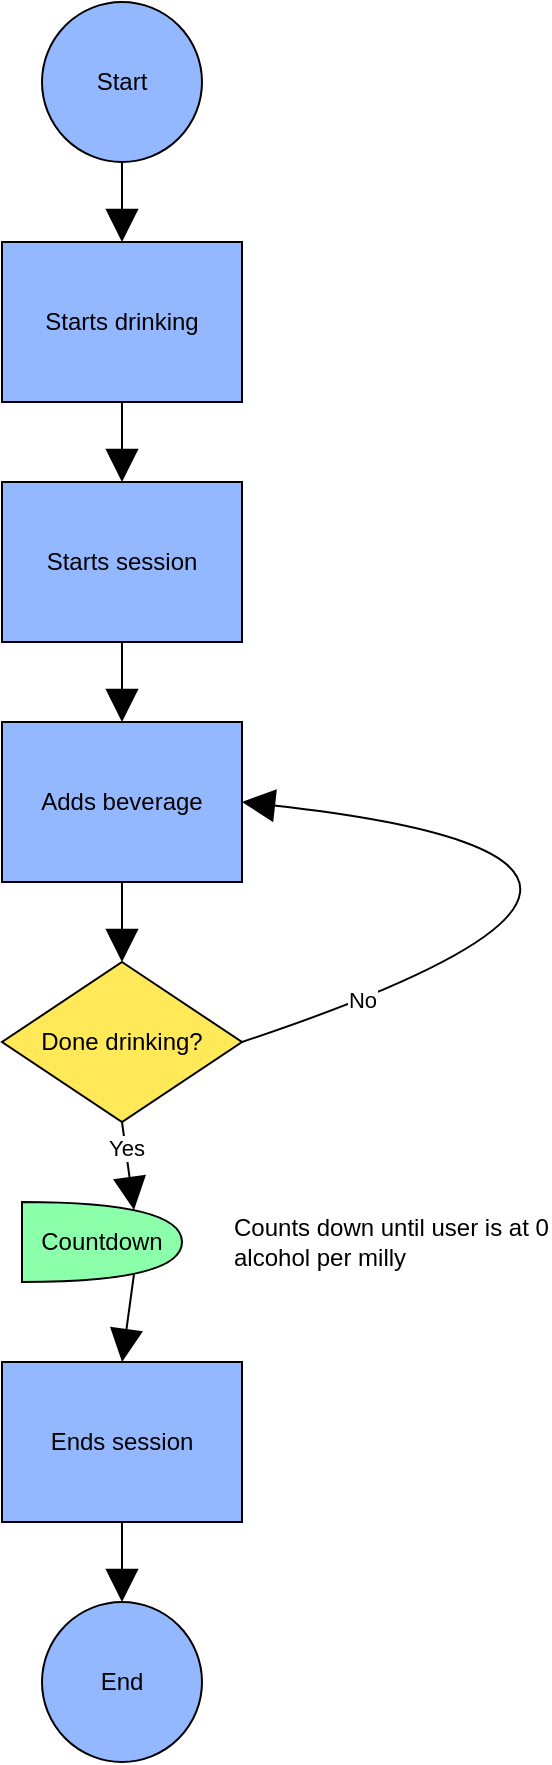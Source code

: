 <mxfile version="15.3.4" type="device"><diagram id="NyeVg51_yBlLHuCKqz1e" name="Page-1"><mxGraphModel dx="976" dy="561" grid="1" gridSize="10" guides="1" tooltips="1" connect="1" arrows="1" fold="1" page="1" pageScale="1" pageWidth="827" pageHeight="1169" math="0" shadow="0"><root><mxCell id="0"/><mxCell id="1" parent="0"/><mxCell id="kMarsFPpgjB1tyT4mXmU-24" style="edgeStyle=none;curved=1;rounded=0;orthogonalLoop=1;jettySize=auto;html=1;exitX=0.5;exitY=1;exitDx=0;exitDy=0;entryX=0.5;entryY=0;entryDx=0;entryDy=0;startArrow=none;startFill=0;endArrow=block;endFill=1;startSize=14;endSize=14;sourcePerimeterSpacing=8;targetPerimeterSpacing=8;" edge="1" parent="1" source="kMarsFPpgjB1tyT4mXmU-1" target="kMarsFPpgjB1tyT4mXmU-2"><mxGeometry relative="1" as="geometry"/></mxCell><mxCell id="kMarsFPpgjB1tyT4mXmU-1" value="Start" style="ellipse;whiteSpace=wrap;html=1;aspect=fixed;hachureGap=4;pointerEvents=0;fillColor=#94B8FF;" vertex="1" parent="1"><mxGeometry x="320" width="80" height="80" as="geometry"/></mxCell><mxCell id="kMarsFPpgjB1tyT4mXmU-17" style="edgeStyle=none;curved=1;rounded=0;orthogonalLoop=1;jettySize=auto;html=1;exitX=0.5;exitY=1;exitDx=0;exitDy=0;entryX=0.5;entryY=0;entryDx=0;entryDy=0;startArrow=none;startFill=0;endArrow=block;endFill=1;startSize=14;endSize=14;sourcePerimeterSpacing=8;targetPerimeterSpacing=8;" edge="1" parent="1" source="kMarsFPpgjB1tyT4mXmU-2" target="kMarsFPpgjB1tyT4mXmU-16"><mxGeometry relative="1" as="geometry"/></mxCell><mxCell id="kMarsFPpgjB1tyT4mXmU-2" value="Starts drinking" style="rounded=0;whiteSpace=wrap;html=1;hachureGap=4;pointerEvents=0;fillColor=#94B8FF;" vertex="1" parent="1"><mxGeometry x="300" y="120" width="120" height="80" as="geometry"/></mxCell><mxCell id="kMarsFPpgjB1tyT4mXmU-19" style="edgeStyle=none;curved=1;rounded=0;orthogonalLoop=1;jettySize=auto;html=1;exitX=1;exitY=0.5;exitDx=0;exitDy=0;entryX=1;entryY=0.5;entryDx=0;entryDy=0;startArrow=none;startFill=0;endArrow=block;endFill=1;startSize=14;endSize=14;sourcePerimeterSpacing=8;targetPerimeterSpacing=8;" edge="1" parent="1" source="kMarsFPpgjB1tyT4mXmU-3" target="kMarsFPpgjB1tyT4mXmU-6"><mxGeometry relative="1" as="geometry"><Array as="points"><mxPoint x="690" y="430"/></Array></mxGeometry></mxCell><mxCell id="kMarsFPpgjB1tyT4mXmU-20" value="No" style="edgeLabel;html=1;align=center;verticalAlign=middle;resizable=0;points=[];" vertex="1" connectable="0" parent="kMarsFPpgjB1tyT4mXmU-19"><mxGeometry x="-0.772" y="1" relative="1" as="geometry"><mxPoint as="offset"/></mxGeometry></mxCell><mxCell id="kMarsFPpgjB1tyT4mXmU-38" style="edgeStyle=none;curved=1;rounded=0;orthogonalLoop=1;jettySize=auto;html=1;exitX=0.5;exitY=1;exitDx=0;exitDy=0;entryX=0.7;entryY=0.1;entryDx=0;entryDy=0;entryPerimeter=0;startArrow=none;startFill=0;endArrow=block;endFill=1;startSize=14;endSize=14;sourcePerimeterSpacing=8;targetPerimeterSpacing=8;" edge="1" parent="1" source="kMarsFPpgjB1tyT4mXmU-3" target="kMarsFPpgjB1tyT4mXmU-32"><mxGeometry relative="1" as="geometry"/></mxCell><mxCell id="kMarsFPpgjB1tyT4mXmU-39" value="Yes" style="edgeLabel;html=1;align=center;verticalAlign=middle;resizable=0;points=[];" vertex="1" connectable="0" parent="kMarsFPpgjB1tyT4mXmU-38"><mxGeometry x="-0.422" relative="1" as="geometry"><mxPoint as="offset"/></mxGeometry></mxCell><mxCell id="kMarsFPpgjB1tyT4mXmU-3" value="Done drinking?" style="rhombus;whiteSpace=wrap;html=1;hachureGap=4;pointerEvents=0;fillColor=#FFE959;" vertex="1" parent="1"><mxGeometry x="300" y="480" width="120" height="80" as="geometry"/></mxCell><mxCell id="kMarsFPpgjB1tyT4mXmU-8" style="edgeStyle=none;curved=1;rounded=0;orthogonalLoop=1;jettySize=auto;html=1;exitX=0.5;exitY=1;exitDx=0;exitDy=0;entryX=0.5;entryY=0;entryDx=0;entryDy=0;startArrow=none;startFill=0;endArrow=block;endFill=1;startSize=14;endSize=14;sourcePerimeterSpacing=8;targetPerimeterSpacing=8;" edge="1" parent="1" source="kMarsFPpgjB1tyT4mXmU-6" target="kMarsFPpgjB1tyT4mXmU-3"><mxGeometry relative="1" as="geometry"/></mxCell><mxCell id="kMarsFPpgjB1tyT4mXmU-6" value="Adds beverage" style="rounded=0;whiteSpace=wrap;html=1;hachureGap=4;pointerEvents=0;fillColor=#94B8FF;" vertex="1" parent="1"><mxGeometry x="300" y="360" width="120" height="80" as="geometry"/></mxCell><mxCell id="kMarsFPpgjB1tyT4mXmU-26" style="edgeStyle=none;curved=1;rounded=0;orthogonalLoop=1;jettySize=auto;html=1;exitX=0.5;exitY=1;exitDx=0;exitDy=0;entryX=0.5;entryY=0;entryDx=0;entryDy=0;startArrow=none;startFill=0;endArrow=block;endFill=1;startSize=14;endSize=14;sourcePerimeterSpacing=8;targetPerimeterSpacing=8;" edge="1" parent="1" source="kMarsFPpgjB1tyT4mXmU-11" target="kMarsFPpgjB1tyT4mXmU-25"><mxGeometry relative="1" as="geometry"/></mxCell><mxCell id="kMarsFPpgjB1tyT4mXmU-11" value="Ends session" style="rounded=0;whiteSpace=wrap;html=1;hachureGap=4;pointerEvents=0;fillColor=#94B8FF;" vertex="1" parent="1"><mxGeometry x="300" y="680" width="120" height="80" as="geometry"/></mxCell><mxCell id="kMarsFPpgjB1tyT4mXmU-18" style="edgeStyle=none;curved=1;rounded=0;orthogonalLoop=1;jettySize=auto;html=1;exitX=0.5;exitY=1;exitDx=0;exitDy=0;entryX=0.5;entryY=0;entryDx=0;entryDy=0;startArrow=none;startFill=0;endArrow=block;endFill=1;startSize=14;endSize=14;sourcePerimeterSpacing=8;targetPerimeterSpacing=8;" edge="1" parent="1" source="kMarsFPpgjB1tyT4mXmU-16" target="kMarsFPpgjB1tyT4mXmU-6"><mxGeometry relative="1" as="geometry"/></mxCell><mxCell id="kMarsFPpgjB1tyT4mXmU-16" value="Starts session" style="rounded=0;whiteSpace=wrap;html=1;hachureGap=4;pointerEvents=0;fillColor=#94B8FF;" vertex="1" parent="1"><mxGeometry x="300" y="240" width="120" height="80" as="geometry"/></mxCell><mxCell id="kMarsFPpgjB1tyT4mXmU-25" value="End" style="ellipse;whiteSpace=wrap;html=1;aspect=fixed;hachureGap=4;pointerEvents=0;fillColor=#94B8FF;" vertex="1" parent="1"><mxGeometry x="320" y="800" width="80" height="80" as="geometry"/></mxCell><mxCell id="kMarsFPpgjB1tyT4mXmU-37" style="edgeStyle=none;curved=1;rounded=0;orthogonalLoop=1;jettySize=auto;html=1;exitX=0.7;exitY=0.9;exitDx=0;exitDy=0;exitPerimeter=0;entryX=0.5;entryY=0;entryDx=0;entryDy=0;startArrow=none;startFill=0;endArrow=block;endFill=1;startSize=14;endSize=14;sourcePerimeterSpacing=8;targetPerimeterSpacing=8;" edge="1" parent="1" source="kMarsFPpgjB1tyT4mXmU-32" target="kMarsFPpgjB1tyT4mXmU-11"><mxGeometry relative="1" as="geometry"/></mxCell><mxCell id="kMarsFPpgjB1tyT4mXmU-32" value="Countdown" style="shape=or;whiteSpace=wrap;html=1;hachureGap=4;pointerEvents=0;fillColor=#8CFFAB;" vertex="1" parent="1"><mxGeometry x="310" y="600" width="80" height="40" as="geometry"/></mxCell><mxCell id="kMarsFPpgjB1tyT4mXmU-40" value="Counts down until user is at 0 alcohol per milly" style="text;html=1;strokeColor=none;fillColor=none;align=left;verticalAlign=middle;whiteSpace=wrap;rounded=0;hachureGap=4;pointerEvents=0;" vertex="1" parent="1"><mxGeometry x="414" y="600" width="160" height="40" as="geometry"/></mxCell></root></mxGraphModel></diagram></mxfile>